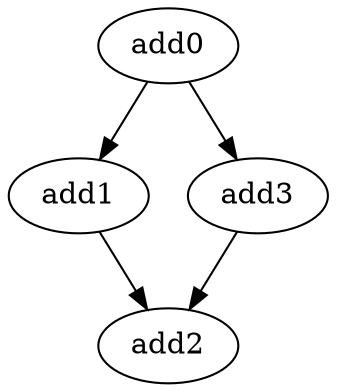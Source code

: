 strict digraph  {
add0 [opcode=add];
add1 [opcode=add];
add3 [opcode=add];
add2 [opcode=add];
add0 -> add3;
add0 -> add1;
add1 -> add2;
add3 -> add2;
}
